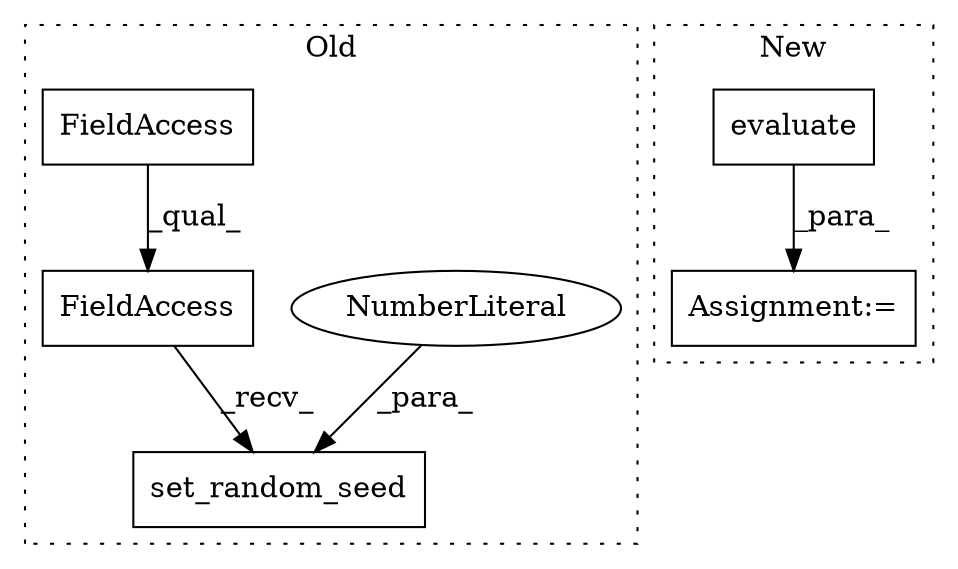 digraph G {
subgraph cluster0 {
1 [label="set_random_seed" a="32" s="4518,4535" l="16,1" shape="box"];
3 [label="NumberLiteral" a="34" s="4534" l="1" shape="ellipse"];
4 [label="FieldAccess" a="22" s="4497" l="20" shape="box"];
5 [label="FieldAccess" a="22" s="4497" l="17" shape="box"];
label = "Old";
style="dotted";
}
subgraph cluster1 {
2 [label="evaluate" a="32" s="5123,5150" l="9,1" shape="box"];
6 [label="Assignment:=" a="7" s="5117" l="1" shape="box"];
label = "New";
style="dotted";
}
2 -> 6 [label="_para_"];
3 -> 1 [label="_para_"];
4 -> 1 [label="_recv_"];
5 -> 4 [label="_qual_"];
}